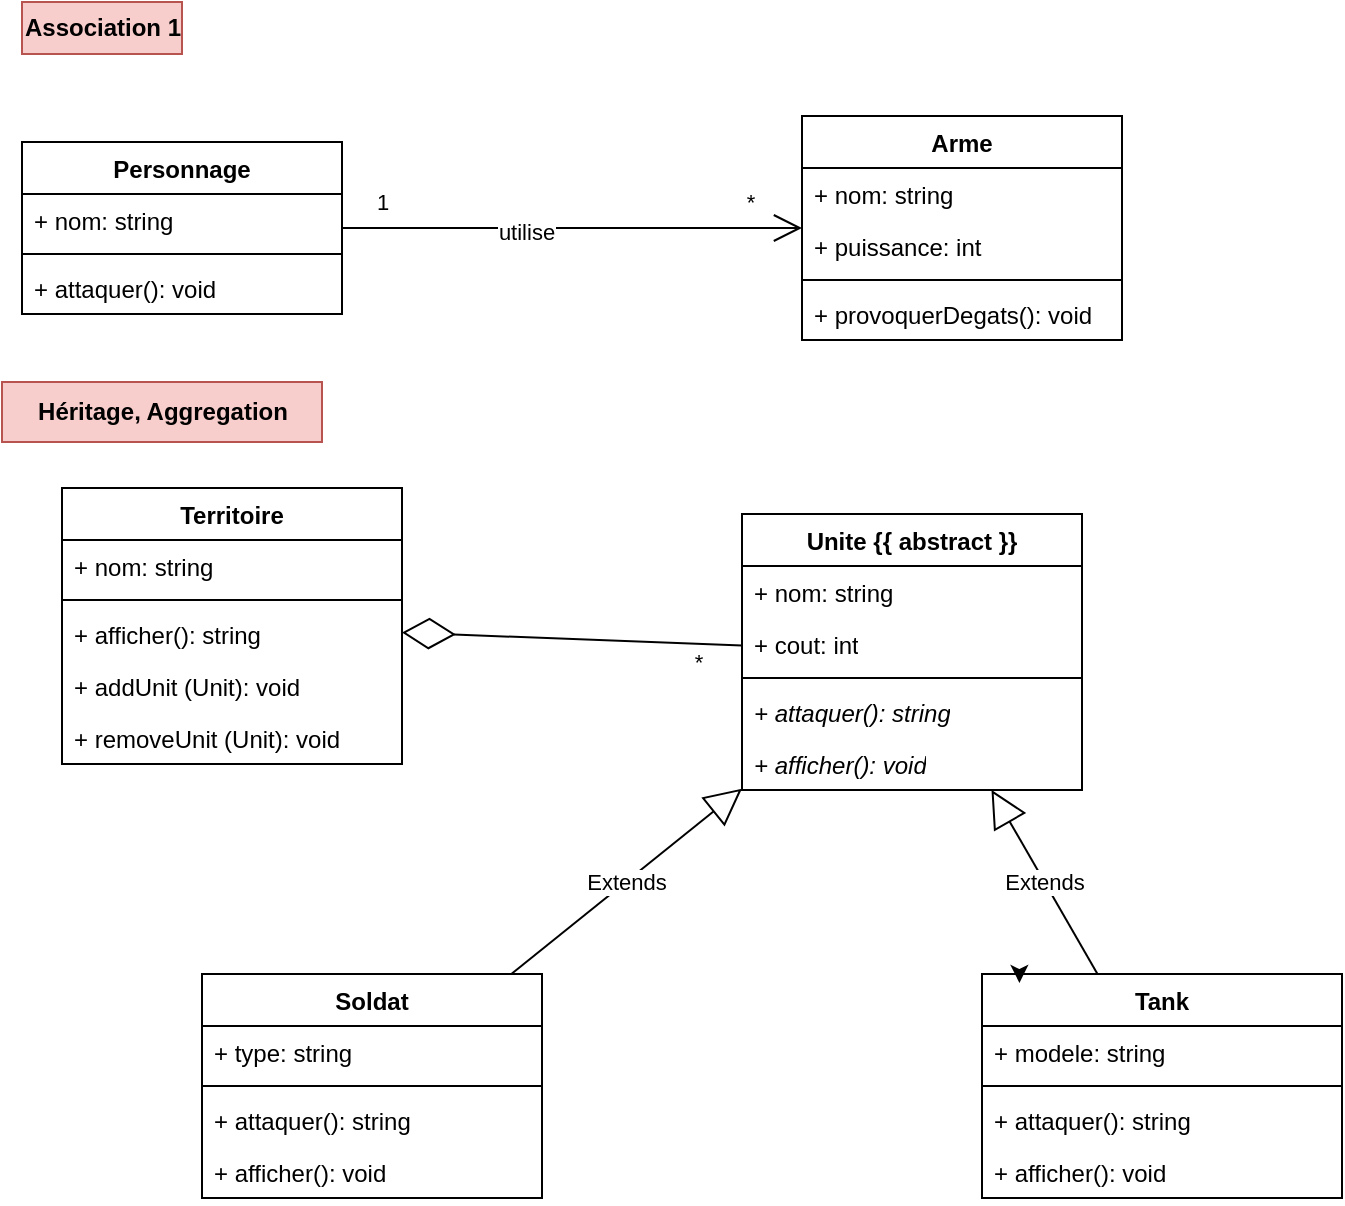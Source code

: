 <mxfile version="27.0.9">
  <diagram name="Page-1" id="aN8ZIyzXkwRXm69rHZbp">
    <mxGraphModel dx="709" dy="427" grid="1" gridSize="10" guides="1" tooltips="1" connect="1" arrows="1" fold="1" page="1" pageScale="1" pageWidth="827" pageHeight="1169" math="0" shadow="0">
      <root>
        <mxCell id="0" />
        <mxCell id="1" parent="0" />
        <mxCell id="aUz_ZK9BbRg5ZtyEk44K-5" value="Personnage" style="swimlane;fontStyle=1;align=center;verticalAlign=top;childLayout=stackLayout;horizontal=1;startSize=26;horizontalStack=0;resizeParent=1;resizeParentMax=0;resizeLast=0;collapsible=1;marginBottom=0;whiteSpace=wrap;html=1;" parent="1" vertex="1">
          <mxGeometry x="110" y="110" width="160" height="86" as="geometry" />
        </mxCell>
        <mxCell id="aUz_ZK9BbRg5ZtyEk44K-6" value="+ nom: string" style="text;strokeColor=none;fillColor=none;align=left;verticalAlign=top;spacingLeft=4;spacingRight=4;overflow=hidden;rotatable=0;points=[[0,0.5],[1,0.5]];portConstraint=eastwest;whiteSpace=wrap;html=1;" parent="aUz_ZK9BbRg5ZtyEk44K-5" vertex="1">
          <mxGeometry y="26" width="160" height="26" as="geometry" />
        </mxCell>
        <mxCell id="aUz_ZK9BbRg5ZtyEk44K-7" value="" style="line;strokeWidth=1;fillColor=none;align=left;verticalAlign=middle;spacingTop=-1;spacingLeft=3;spacingRight=3;rotatable=0;labelPosition=right;points=[];portConstraint=eastwest;strokeColor=inherit;" parent="aUz_ZK9BbRg5ZtyEk44K-5" vertex="1">
          <mxGeometry y="52" width="160" height="8" as="geometry" />
        </mxCell>
        <mxCell id="aUz_ZK9BbRg5ZtyEk44K-8" value="+ attaquer(): void" style="text;strokeColor=none;fillColor=none;align=left;verticalAlign=top;spacingLeft=4;spacingRight=4;overflow=hidden;rotatable=0;points=[[0,0.5],[1,0.5]];portConstraint=eastwest;whiteSpace=wrap;html=1;" parent="aUz_ZK9BbRg5ZtyEk44K-5" vertex="1">
          <mxGeometry y="60" width="160" height="26" as="geometry" />
        </mxCell>
        <mxCell id="aUz_ZK9BbRg5ZtyEk44K-9" value="Arme" style="swimlane;fontStyle=1;align=center;verticalAlign=top;childLayout=stackLayout;horizontal=1;startSize=26;horizontalStack=0;resizeParent=1;resizeParentMax=0;resizeLast=0;collapsible=1;marginBottom=0;whiteSpace=wrap;html=1;" parent="1" vertex="1">
          <mxGeometry x="500" y="97" width="160" height="112" as="geometry" />
        </mxCell>
        <mxCell id="aUz_ZK9BbRg5ZtyEk44K-10" value="+ nom: string" style="text;strokeColor=none;fillColor=none;align=left;verticalAlign=top;spacingLeft=4;spacingRight=4;overflow=hidden;rotatable=0;points=[[0,0.5],[1,0.5]];portConstraint=eastwest;whiteSpace=wrap;html=1;" parent="aUz_ZK9BbRg5ZtyEk44K-9" vertex="1">
          <mxGeometry y="26" width="160" height="26" as="geometry" />
        </mxCell>
        <mxCell id="aUz_ZK9BbRg5ZtyEk44K-17" value="+ puissance: int" style="text;strokeColor=none;fillColor=none;align=left;verticalAlign=top;spacingLeft=4;spacingRight=4;overflow=hidden;rotatable=0;points=[[0,0.5],[1,0.5]];portConstraint=eastwest;whiteSpace=wrap;html=1;" parent="aUz_ZK9BbRg5ZtyEk44K-9" vertex="1">
          <mxGeometry y="52" width="160" height="26" as="geometry" />
        </mxCell>
        <mxCell id="aUz_ZK9BbRg5ZtyEk44K-11" value="" style="line;strokeWidth=1;fillColor=none;align=left;verticalAlign=middle;spacingTop=-1;spacingLeft=3;spacingRight=3;rotatable=0;labelPosition=right;points=[];portConstraint=eastwest;strokeColor=inherit;" parent="aUz_ZK9BbRg5ZtyEk44K-9" vertex="1">
          <mxGeometry y="78" width="160" height="8" as="geometry" />
        </mxCell>
        <mxCell id="aUz_ZK9BbRg5ZtyEk44K-12" value="+ provoquerDegats(): void" style="text;strokeColor=none;fillColor=none;align=left;verticalAlign=top;spacingLeft=4;spacingRight=4;overflow=hidden;rotatable=0;points=[[0,0.5],[1,0.5]];portConstraint=eastwest;whiteSpace=wrap;html=1;" parent="aUz_ZK9BbRg5ZtyEk44K-9" vertex="1">
          <mxGeometry y="86" width="160" height="26" as="geometry" />
        </mxCell>
        <mxCell id="aUz_ZK9BbRg5ZtyEk44K-13" value="" style="endArrow=open;endFill=1;endSize=12;html=1;rounded=0;" parent="1" source="aUz_ZK9BbRg5ZtyEk44K-5" target="aUz_ZK9BbRg5ZtyEk44K-9" edge="1">
          <mxGeometry width="160" relative="1" as="geometry">
            <mxPoint x="330" y="250" as="sourcePoint" />
            <mxPoint x="490" y="250" as="targetPoint" />
          </mxGeometry>
        </mxCell>
        <mxCell id="aUz_ZK9BbRg5ZtyEk44K-14" value="utilise" style="edgeLabel;html=1;align=center;verticalAlign=middle;resizable=0;points=[];" parent="aUz_ZK9BbRg5ZtyEk44K-13" vertex="1" connectable="0">
          <mxGeometry x="-0.198" y="-2" relative="1" as="geometry">
            <mxPoint as="offset" />
          </mxGeometry>
        </mxCell>
        <mxCell id="aUz_ZK9BbRg5ZtyEk44K-15" value="*" style="edgeLabel;html=1;align=center;verticalAlign=middle;resizable=0;points=[];" parent="aUz_ZK9BbRg5ZtyEk44K-13" vertex="1" connectable="0">
          <mxGeometry x="0.768" y="1" relative="1" as="geometry">
            <mxPoint y="-12" as="offset" />
          </mxGeometry>
        </mxCell>
        <mxCell id="aUz_ZK9BbRg5ZtyEk44K-16" value="1" style="edgeLabel;html=1;align=center;verticalAlign=middle;resizable=0;points=[];" parent="aUz_ZK9BbRg5ZtyEk44K-13" vertex="1" connectable="0">
          <mxGeometry x="-0.919" y="-2" relative="1" as="geometry">
            <mxPoint x="10" y="-15" as="offset" />
          </mxGeometry>
        </mxCell>
        <mxCell id="zJZkMIfIbWRu1AFllGiO-1" value="Territoire" style="swimlane;fontStyle=1;align=center;verticalAlign=top;childLayout=stackLayout;horizontal=1;startSize=26;horizontalStack=0;resizeParent=1;resizeParentMax=0;resizeLast=0;collapsible=1;marginBottom=0;whiteSpace=wrap;html=1;" vertex="1" parent="1">
          <mxGeometry x="130" y="283" width="170" height="138" as="geometry" />
        </mxCell>
        <mxCell id="zJZkMIfIbWRu1AFllGiO-2" value="+ nom: string" style="text;strokeColor=none;fillColor=none;align=left;verticalAlign=top;spacingLeft=4;spacingRight=4;overflow=hidden;rotatable=0;points=[[0,0.5],[1,0.5]];portConstraint=eastwest;whiteSpace=wrap;html=1;" vertex="1" parent="zJZkMIfIbWRu1AFllGiO-1">
          <mxGeometry y="26" width="170" height="26" as="geometry" />
        </mxCell>
        <mxCell id="zJZkMIfIbWRu1AFllGiO-3" value="" style="line;strokeWidth=1;fillColor=none;align=left;verticalAlign=middle;spacingTop=-1;spacingLeft=3;spacingRight=3;rotatable=0;labelPosition=right;points=[];portConstraint=eastwest;strokeColor=inherit;" vertex="1" parent="zJZkMIfIbWRu1AFllGiO-1">
          <mxGeometry y="52" width="170" height="8" as="geometry" />
        </mxCell>
        <mxCell id="zJZkMIfIbWRu1AFllGiO-4" value="+ afficher(): string" style="text;strokeColor=none;fillColor=none;align=left;verticalAlign=top;spacingLeft=4;spacingRight=4;overflow=hidden;rotatable=0;points=[[0,0.5],[1,0.5]];portConstraint=eastwest;whiteSpace=wrap;html=1;" vertex="1" parent="zJZkMIfIbWRu1AFllGiO-1">
          <mxGeometry y="60" width="170" height="26" as="geometry" />
        </mxCell>
        <mxCell id="zJZkMIfIbWRu1AFllGiO-28" value="+ addUnit (Unit): void" style="text;strokeColor=none;fillColor=none;align=left;verticalAlign=top;spacingLeft=4;spacingRight=4;overflow=hidden;rotatable=0;points=[[0,0.5],[1,0.5]];portConstraint=eastwest;whiteSpace=wrap;html=1;" vertex="1" parent="zJZkMIfIbWRu1AFllGiO-1">
          <mxGeometry y="86" width="170" height="26" as="geometry" />
        </mxCell>
        <mxCell id="zJZkMIfIbWRu1AFllGiO-29" value="+ removeUnit (Unit): void" style="text;strokeColor=none;fillColor=none;align=left;verticalAlign=top;spacingLeft=4;spacingRight=4;overflow=hidden;rotatable=0;points=[[0,0.5],[1,0.5]];portConstraint=eastwest;whiteSpace=wrap;html=1;" vertex="1" parent="zJZkMIfIbWRu1AFllGiO-1">
          <mxGeometry y="112" width="170" height="26" as="geometry" />
        </mxCell>
        <mxCell id="zJZkMIfIbWRu1AFllGiO-5" value="Unite {{ abstract }}" style="swimlane;fontStyle=1;align=center;verticalAlign=top;childLayout=stackLayout;horizontal=1;startSize=26;horizontalStack=0;resizeParent=1;resizeParentMax=0;resizeLast=0;collapsible=1;marginBottom=0;whiteSpace=wrap;html=1;" vertex="1" parent="1">
          <mxGeometry x="470" y="296" width="170" height="138" as="geometry" />
        </mxCell>
        <mxCell id="zJZkMIfIbWRu1AFllGiO-6" value="+ nom: string" style="text;strokeColor=none;fillColor=none;align=left;verticalAlign=top;spacingLeft=4;spacingRight=4;overflow=hidden;rotatable=0;points=[[0,0.5],[1,0.5]];portConstraint=eastwest;whiteSpace=wrap;html=1;" vertex="1" parent="zJZkMIfIbWRu1AFllGiO-5">
          <mxGeometry y="26" width="170" height="26" as="geometry" />
        </mxCell>
        <mxCell id="zJZkMIfIbWRu1AFllGiO-20" value="+ cout: int" style="text;strokeColor=none;fillColor=none;align=left;verticalAlign=top;spacingLeft=4;spacingRight=4;overflow=hidden;rotatable=0;points=[[0,0.5],[1,0.5]];portConstraint=eastwest;whiteSpace=wrap;html=1;" vertex="1" parent="zJZkMIfIbWRu1AFllGiO-5">
          <mxGeometry y="52" width="170" height="26" as="geometry" />
        </mxCell>
        <mxCell id="zJZkMIfIbWRu1AFllGiO-7" value="" style="line;strokeWidth=1;fillColor=none;align=left;verticalAlign=middle;spacingTop=-1;spacingLeft=3;spacingRight=3;rotatable=0;labelPosition=right;points=[];portConstraint=eastwest;strokeColor=inherit;" vertex="1" parent="zJZkMIfIbWRu1AFllGiO-5">
          <mxGeometry y="78" width="170" height="8" as="geometry" />
        </mxCell>
        <mxCell id="zJZkMIfIbWRu1AFllGiO-8" value="+ attaquer(): string" style="text;strokeColor=none;fillColor=none;align=left;verticalAlign=top;spacingLeft=4;spacingRight=4;overflow=hidden;rotatable=0;points=[[0,0.5],[1,0.5]];portConstraint=eastwest;whiteSpace=wrap;html=1;fontStyle=2" vertex="1" parent="zJZkMIfIbWRu1AFllGiO-5">
          <mxGeometry y="86" width="170" height="26" as="geometry" />
        </mxCell>
        <mxCell id="zJZkMIfIbWRu1AFllGiO-31" value="+ afficher(): void" style="text;strokeColor=none;fillColor=none;align=left;verticalAlign=top;spacingLeft=4;spacingRight=4;overflow=hidden;rotatable=0;points=[[0,0.5],[1,0.5]];portConstraint=eastwest;whiteSpace=wrap;html=1;fontStyle=2" vertex="1" parent="zJZkMIfIbWRu1AFllGiO-5">
          <mxGeometry y="112" width="170" height="26" as="geometry" />
        </mxCell>
        <mxCell id="zJZkMIfIbWRu1AFllGiO-9" value="Soldat" style="swimlane;fontStyle=1;align=center;verticalAlign=top;childLayout=stackLayout;horizontal=1;startSize=26;horizontalStack=0;resizeParent=1;resizeParentMax=0;resizeLast=0;collapsible=1;marginBottom=0;whiteSpace=wrap;html=1;" vertex="1" parent="1">
          <mxGeometry x="200" y="526" width="170" height="112" as="geometry" />
        </mxCell>
        <mxCell id="zJZkMIfIbWRu1AFllGiO-10" value="+ type: string" style="text;strokeColor=none;fillColor=none;align=left;verticalAlign=top;spacingLeft=4;spacingRight=4;overflow=hidden;rotatable=0;points=[[0,0.5],[1,0.5]];portConstraint=eastwest;whiteSpace=wrap;html=1;" vertex="1" parent="zJZkMIfIbWRu1AFllGiO-9">
          <mxGeometry y="26" width="170" height="26" as="geometry" />
        </mxCell>
        <mxCell id="zJZkMIfIbWRu1AFllGiO-11" value="" style="line;strokeWidth=1;fillColor=none;align=left;verticalAlign=middle;spacingTop=-1;spacingLeft=3;spacingRight=3;rotatable=0;labelPosition=right;points=[];portConstraint=eastwest;strokeColor=inherit;" vertex="1" parent="zJZkMIfIbWRu1AFllGiO-9">
          <mxGeometry y="52" width="170" height="8" as="geometry" />
        </mxCell>
        <mxCell id="zJZkMIfIbWRu1AFllGiO-12" value="+ attaquer(): string" style="text;strokeColor=none;fillColor=none;align=left;verticalAlign=top;spacingLeft=4;spacingRight=4;overflow=hidden;rotatable=0;points=[[0,0.5],[1,0.5]];portConstraint=eastwest;whiteSpace=wrap;html=1;" vertex="1" parent="zJZkMIfIbWRu1AFllGiO-9">
          <mxGeometry y="60" width="170" height="26" as="geometry" />
        </mxCell>
        <mxCell id="zJZkMIfIbWRu1AFllGiO-33" value="+ afficher(): void" style="text;strokeColor=none;fillColor=none;align=left;verticalAlign=top;spacingLeft=4;spacingRight=4;overflow=hidden;rotatable=0;points=[[0,0.5],[1,0.5]];portConstraint=eastwest;whiteSpace=wrap;html=1;" vertex="1" parent="zJZkMIfIbWRu1AFllGiO-9">
          <mxGeometry y="86" width="170" height="26" as="geometry" />
        </mxCell>
        <mxCell id="zJZkMIfIbWRu1AFllGiO-13" value="Tank" style="swimlane;fontStyle=1;align=center;verticalAlign=top;childLayout=stackLayout;horizontal=1;startSize=26;horizontalStack=0;resizeParent=1;resizeParentMax=0;resizeLast=0;collapsible=1;marginBottom=0;whiteSpace=wrap;html=1;" vertex="1" parent="1">
          <mxGeometry x="590" y="526" width="180" height="112" as="geometry" />
        </mxCell>
        <mxCell id="zJZkMIfIbWRu1AFllGiO-14" value="+ modele: string" style="text;strokeColor=none;fillColor=none;align=left;verticalAlign=top;spacingLeft=4;spacingRight=4;overflow=hidden;rotatable=0;points=[[0,0.5],[1,0.5]];portConstraint=eastwest;whiteSpace=wrap;html=1;" vertex="1" parent="zJZkMIfIbWRu1AFllGiO-13">
          <mxGeometry y="26" width="180" height="26" as="geometry" />
        </mxCell>
        <mxCell id="zJZkMIfIbWRu1AFllGiO-15" value="" style="line;strokeWidth=1;fillColor=none;align=left;verticalAlign=middle;spacingTop=-1;spacingLeft=3;spacingRight=3;rotatable=0;labelPosition=right;points=[];portConstraint=eastwest;strokeColor=inherit;" vertex="1" parent="zJZkMIfIbWRu1AFllGiO-13">
          <mxGeometry y="52" width="180" height="8" as="geometry" />
        </mxCell>
        <mxCell id="zJZkMIfIbWRu1AFllGiO-16" value="+ attaquer(): string" style="text;strokeColor=none;fillColor=none;align=left;verticalAlign=top;spacingLeft=4;spacingRight=4;overflow=hidden;rotatable=0;points=[[0,0.5],[1,0.5]];portConstraint=eastwest;whiteSpace=wrap;html=1;" vertex="1" parent="zJZkMIfIbWRu1AFllGiO-13">
          <mxGeometry y="60" width="180" height="26" as="geometry" />
        </mxCell>
        <mxCell id="zJZkMIfIbWRu1AFllGiO-34" value="+ afficher(): void" style="text;strokeColor=none;fillColor=none;align=left;verticalAlign=top;spacingLeft=4;spacingRight=4;overflow=hidden;rotatable=0;points=[[0,0.5],[1,0.5]];portConstraint=eastwest;whiteSpace=wrap;html=1;" vertex="1" parent="zJZkMIfIbWRu1AFllGiO-13">
          <mxGeometry y="86" width="180" height="26" as="geometry" />
        </mxCell>
        <mxCell id="zJZkMIfIbWRu1AFllGiO-22" value="Extends" style="endArrow=block;endSize=16;endFill=0;html=1;rounded=0;" edge="1" parent="1" source="zJZkMIfIbWRu1AFllGiO-9" target="zJZkMIfIbWRu1AFllGiO-5">
          <mxGeometry width="160" relative="1" as="geometry">
            <mxPoint x="370" y="450" as="sourcePoint" />
            <mxPoint x="410" y="280" as="targetPoint" />
          </mxGeometry>
        </mxCell>
        <mxCell id="zJZkMIfIbWRu1AFllGiO-23" value="Extends" style="endArrow=block;endSize=16;endFill=0;html=1;rounded=0;" edge="1" parent="1" source="zJZkMIfIbWRu1AFllGiO-13" target="zJZkMIfIbWRu1AFllGiO-5">
          <mxGeometry width="160" relative="1" as="geometry">
            <mxPoint x="510" y="508" as="sourcePoint" />
            <mxPoint x="590" y="380" as="targetPoint" />
          </mxGeometry>
        </mxCell>
        <mxCell id="zJZkMIfIbWRu1AFllGiO-24" value="" style="endArrow=diamondThin;endFill=0;endSize=24;html=1;rounded=0;" edge="1" parent="1" source="zJZkMIfIbWRu1AFllGiO-5" target="zJZkMIfIbWRu1AFllGiO-1">
          <mxGeometry width="160" relative="1" as="geometry">
            <mxPoint x="320" y="420" as="sourcePoint" />
            <mxPoint x="130" y="420" as="targetPoint" />
          </mxGeometry>
        </mxCell>
        <mxCell id="zJZkMIfIbWRu1AFllGiO-25" value="*" style="edgeLabel;html=1;align=center;verticalAlign=middle;resizable=0;points=[];" vertex="1" connectable="0" parent="zJZkMIfIbWRu1AFllGiO-24">
          <mxGeometry x="-0.733" y="2" relative="1" as="geometry">
            <mxPoint y="7" as="offset" />
          </mxGeometry>
        </mxCell>
        <mxCell id="zJZkMIfIbWRu1AFllGiO-26" value="Association 1" style="text;align=center;fontStyle=1;verticalAlign=middle;spacingLeft=3;spacingRight=3;strokeColor=#b85450;rotatable=0;points=[[0,0.5],[1,0.5]];portConstraint=eastwest;html=1;fillColor=#f8cecc;" vertex="1" parent="1">
          <mxGeometry x="110" y="40" width="80" height="26" as="geometry" />
        </mxCell>
        <mxCell id="zJZkMIfIbWRu1AFllGiO-27" value="Héritage, Aggregation" style="text;align=center;fontStyle=1;verticalAlign=middle;spacingLeft=3;spacingRight=3;strokeColor=#b85450;rotatable=0;points=[[0,0.5],[1,0.5]];portConstraint=eastwest;html=1;fillColor=#f8cecc;" vertex="1" parent="1">
          <mxGeometry x="100" y="230" width="160" height="30" as="geometry" />
        </mxCell>
        <mxCell id="zJZkMIfIbWRu1AFllGiO-30" style="edgeStyle=orthogonalEdgeStyle;rounded=0;orthogonalLoop=1;jettySize=auto;html=1;exitX=0.25;exitY=0;exitDx=0;exitDy=0;entryX=0.104;entryY=0.04;entryDx=0;entryDy=0;entryPerimeter=0;" edge="1" parent="1" source="zJZkMIfIbWRu1AFllGiO-13" target="zJZkMIfIbWRu1AFllGiO-13">
          <mxGeometry relative="1" as="geometry" />
        </mxCell>
      </root>
    </mxGraphModel>
  </diagram>
</mxfile>
